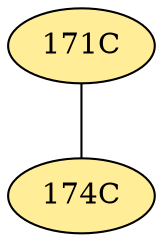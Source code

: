 // The Round Table
graph {
	"171C" [fillcolor="#FFED97" style=radial]
	"174C" [fillcolor="#FFED97" style=radial]
	"171C" -- "174C" [penwidth=1]
}
